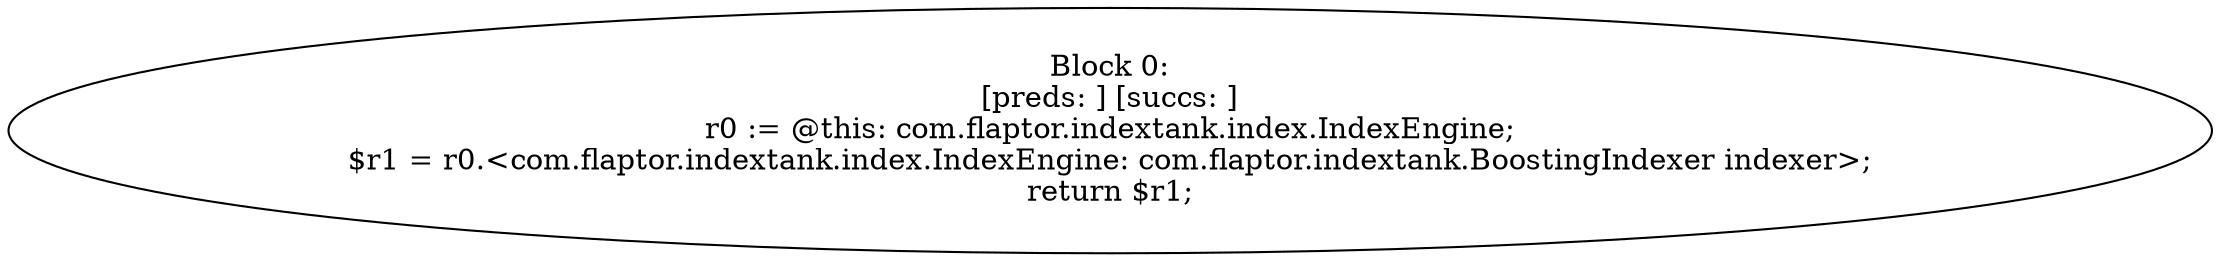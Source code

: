 digraph "unitGraph" {
    "Block 0:
[preds: ] [succs: ]
r0 := @this: com.flaptor.indextank.index.IndexEngine;
$r1 = r0.<com.flaptor.indextank.index.IndexEngine: com.flaptor.indextank.BoostingIndexer indexer>;
return $r1;
"
}
